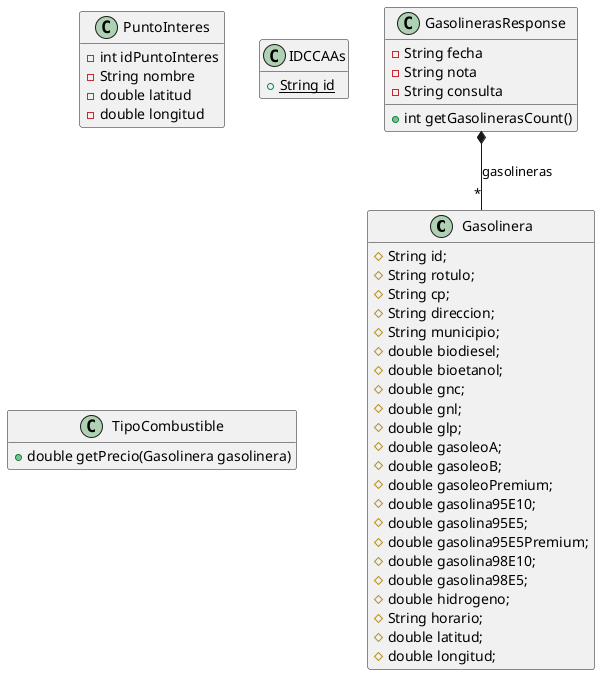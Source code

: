 @startuml

hide empty members

class Gasolinera {
    # String id;
    # String rotulo;
    # String cp;
    # String direccion;
    # String municipio;
    # double biodiesel;
    # double bioetanol;
    # double gnc;
    # double gnl;
    # double glp;
    # double gasoleoA;
    # double gasoleoB;
    # double gasoleoPremium;
    # double gasolina95E10;
    # double gasolina95E5;
    # double gasolina95E5Premium;
    # double gasolina98E10;
    # double gasolina98E5;
    # double hidrogeno;
    # String horario;
    # double latitud;
    # double longitud;
}

class GasolinerasResponse {
    - String fecha
    - String nota
    - String consulta
    + int getGasolinerasCount()
}

GasolinerasResponse *-- "*" Gasolinera : gasolineras

class PuntoInteres {
    - int idPuntoInteres
    - String nombre
    - double latitud
    - double longitud
}

class IDCCAAs {
    + String id {static}
}

class TipoCombustible {
    + double getPrecio(Gasolinera gasolinera)
}

@enduml
